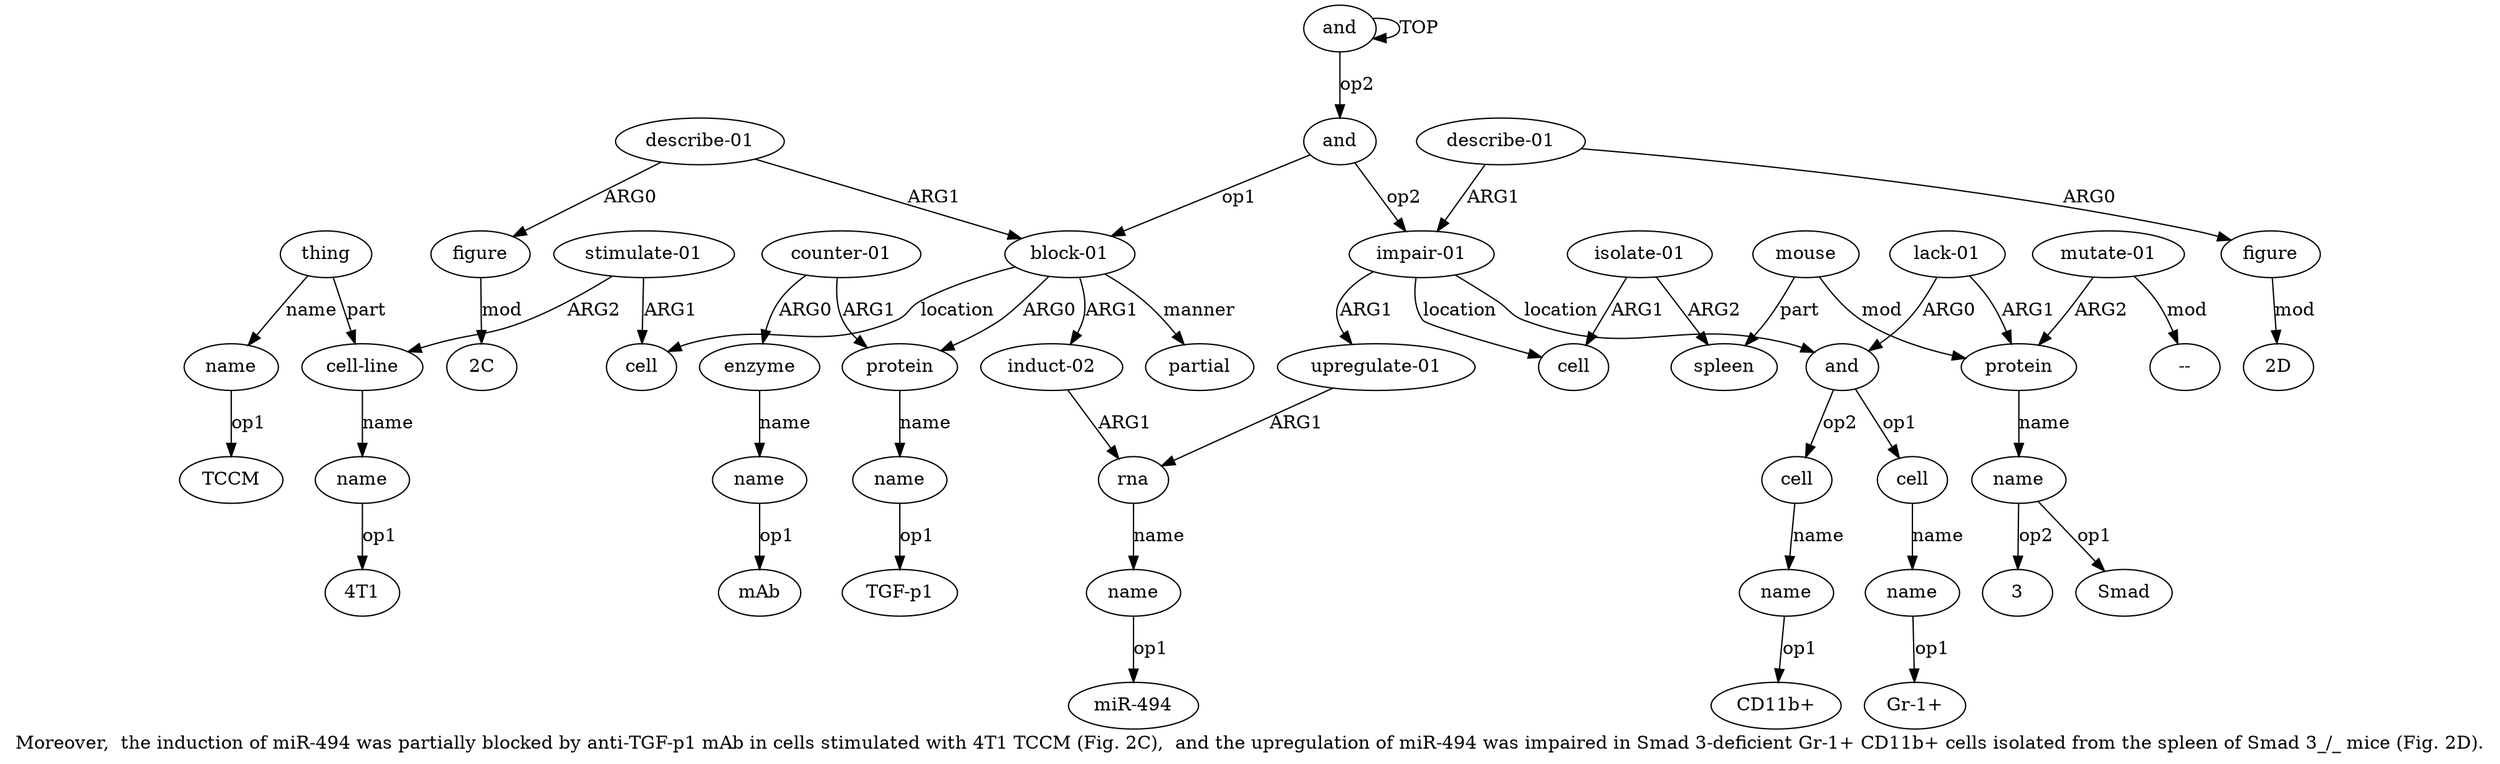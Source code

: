digraph  {
	graph [label="Moreover,  the induction of miR-494 was partially blocked by anti-TGF-p1 mAb in cells stimulated with 4T1 TCCM (Fig. 2C),  and the \
upregulation of miR-494 was impaired in Smad 3-deficient Gr-1+ CD11b+ cells isolated from the spleen of Smad 3_/_ mice (Fig. 2D)\
."];
	node [label="\N"];
	a20	 [color=black,
		gold_ind=20,
		gold_label="impair-01",
		label="impair-01",
		test_ind=20,
		test_label="impair-01"];
	a21	 [color=black,
		gold_ind=21,
		gold_label="upregulate-01",
		label="upregulate-01",
		test_ind=21,
		test_label="upregulate-01"];
	a20 -> a21 [key=0,
	color=black,
	gold_label=ARG1,
	label=ARG1,
	test_label=ARG1];
a22 [color=black,
	gold_ind=22,
	gold_label=cell,
	label=cell,
	test_ind=22,
	test_label=cell];
a20 -> a22 [key=0,
color=black,
gold_label=location,
label=location,
test_label=location];
a31 [color=black,
gold_ind=31,
gold_label=and,
label=and,
test_ind=31,
test_label=and];
a20 -> a31 [key=0,
color=black,
gold_label=location,
label=location,
test_label=location];
a9 [color=black,
gold_ind=9,
gold_label=rna,
label=rna,
test_ind=9,
test_label=rna];
a21 -> a9 [key=0,
color=black,
gold_label=ARG1,
label=ARG1,
test_label=ARG1];
a23 [color=black,
gold_ind=23,
gold_label="isolate-01",
label="isolate-01",
test_ind=23,
test_label="isolate-01"];
a23 -> a22 [key=0,
color=black,
gold_label=ARG1,
label=ARG1,
test_label=ARG1];
a24 [color=black,
gold_ind=24,
gold_label=spleen,
label=spleen,
test_ind=24,
test_label=spleen];
a23 -> a24 [key=0,
color=black,
gold_label=ARG2,
label=ARG2,
test_label=ARG2];
a25 [color=black,
gold_ind=25,
gold_label=mouse,
label=mouse,
test_ind=25,
test_label=mouse];
a25 -> a24 [key=0,
color=black,
gold_label=part,
label=part,
test_label=part];
a26 [color=black,
gold_ind=26,
gold_label=protein,
label=protein,
test_ind=26,
test_label=protein];
a25 -> a26 [key=0,
color=black,
gold_label=mod,
label=mod,
test_label=mod];
a27 [color=black,
gold_ind=27,
gold_label=name,
label=name,
test_ind=27,
test_label=name];
a26 -> a27 [key=0,
color=black,
gold_label=name,
label=name,
test_label=name];
"a27 3" [color=black,
gold_ind=-1,
gold_label=3,
label=3,
test_ind=-1,
test_label=3];
a27 -> "a27 3" [key=0,
color=black,
gold_label=op2,
label=op2,
test_label=op2];
"a27 Smad" [color=black,
gold_ind=-1,
gold_label=Smad,
label=Smad,
test_ind=-1,
test_label=Smad];
a27 -> "a27 Smad" [key=0,
color=black,
gold_label=op1,
label=op1,
test_label=op1];
a28 [color=black,
gold_ind=28,
gold_label="mutate-01",
label="mutate-01",
test_ind=28,
test_label="mutate-01"];
a28 -> a26 [key=0,
color=black,
gold_label=ARG2,
label=ARG2,
test_label=ARG2];
"a28 --" [color=black,
gold_ind=-1,
gold_label="--",
label="--",
test_ind=-1,
test_label="--"];
a28 -> "a28 --" [key=0,
color=black,
gold_label=mod,
label=mod,
test_label=mod];
a29 [color=black,
gold_ind=29,
gold_label="describe-01",
label="describe-01",
test_ind=29,
test_label="describe-01"];
a29 -> a20 [key=0,
color=black,
gold_label=ARG1,
label=ARG1,
test_label=ARG1];
a30 [color=black,
gold_ind=30,
gold_label=figure,
label=figure,
test_ind=30,
test_label=figure];
a29 -> a30 [key=0,
color=black,
gold_label=ARG0,
label=ARG0,
test_label=ARG0];
a34 [color=black,
gold_ind=34,
gold_label=cell,
label=cell,
test_ind=34,
test_label=cell];
a31 -> a34 [key=0,
color=black,
gold_label=op2,
label=op2,
test_label=op2];
a32 [color=black,
gold_ind=32,
gold_label=cell,
label=cell,
test_ind=32,
test_label=cell];
a31 -> a32 [key=0,
color=black,
gold_label=op1,
label=op1,
test_label=op1];
"a17 TCCM" [color=black,
gold_ind=-1,
gold_label=TCCM,
label=TCCM,
test_ind=-1,
test_label=TCCM];
"a30 2D" [color=black,
gold_ind=-1,
gold_label="2D",
label="2D",
test_ind=-1,
test_label="2D"];
a30 -> "a30 2D" [key=0,
color=black,
gold_label=mod,
label=mod,
test_label=mod];
a36 [color=black,
gold_ind=36,
gold_label="lack-01",
label="lack-01",
test_ind=36,
test_label="lack-01"];
a36 -> a26 [key=0,
color=black,
gold_label=ARG1,
label=ARG1,
test_label=ARG1];
a36 -> a31 [key=0,
color=black,
gold_label=ARG0,
label=ARG0,
test_label=ARG0];
a33 [color=black,
gold_ind=33,
gold_label=name,
label=name,
test_ind=33,
test_label=name];
"a33 Gr-1+" [color=black,
gold_ind=-1,
gold_label="Gr-1+",
label="Gr-1+",
test_ind=-1,
test_label="Gr-1+"];
a33 -> "a33 Gr-1+" [key=0,
color=black,
gold_label=op1,
label=op1,
test_label=op1];
a35 [color=black,
gold_ind=35,
gold_label=name,
label=name,
test_ind=35,
test_label=name];
"a35 CD11b+" [color=black,
gold_ind=-1,
gold_label="CD11b+",
label="CD11b+",
test_ind=-1,
test_label="CD11b+"];
a35 -> "a35 CD11b+" [key=0,
color=black,
gold_label=op1,
label=op1,
test_label=op1];
a34 -> a35 [key=0,
color=black,
gold_label=name,
label=name,
test_label=name];
a32 -> a33 [key=0,
color=black,
gold_label=name,
label=name,
test_label=name];
a15 [color=black,
gold_ind=15,
gold_label=name,
label=name,
test_ind=15,
test_label=name];
"a15 4T1" [color=black,
gold_ind=-1,
gold_label="4T1",
label="4T1",
test_ind=-1,
test_label="4T1"];
a15 -> "a15 4T1" [key=0,
color=black,
gold_label=op1,
label=op1,
test_label=op1];
a14 [color=black,
gold_ind=14,
gold_label="cell-line",
label="cell-line",
test_ind=14,
test_label="cell-line"];
a14 -> a15 [key=0,
color=black,
gold_label=name,
label=name,
test_label=name];
a17 [color=black,
gold_ind=17,
gold_label=name,
label=name,
test_ind=17,
test_label=name];
a17 -> "a17 TCCM" [key=0,
color=black,
gold_label=op1,
label=op1,
test_label=op1];
a16 [color=black,
gold_ind=16,
gold_label=thing,
label=thing,
test_ind=16,
test_label=thing];
a16 -> a14 [key=0,
color=black,
gold_label=part,
label=part,
test_label=part];
a16 -> a17 [key=0,
color=black,
gold_label=name,
label=name,
test_label=name];
a11 [color=black,
gold_ind=11,
gold_label=partial,
label=partial,
test_ind=11,
test_label=partial];
a10 [color=black,
gold_ind=10,
gold_label=name,
label=name,
test_ind=10,
test_label=name];
"a10 miR-494" [color=black,
gold_ind=-1,
gold_label="miR-494",
label="miR-494",
test_ind=-1,
test_label="miR-494"];
a10 -> "a10 miR-494" [key=0,
color=black,
gold_label=op1,
label=op1,
test_label=op1];
a13 [color=black,
gold_ind=13,
gold_label="stimulate-01",
label="stimulate-01",
test_ind=13,
test_label="stimulate-01"];
a13 -> a14 [key=0,
color=black,
gold_label=ARG2,
label=ARG2,
test_label=ARG2];
a12 [color=black,
gold_ind=12,
gold_label=cell,
label=cell,
test_ind=12,
test_label=cell];
a13 -> a12 [key=0,
color=black,
gold_label=ARG1,
label=ARG1,
test_label=ARG1];
a19 [color=black,
gold_ind=19,
gold_label=figure,
label=figure,
test_ind=19,
test_label=figure];
"a19 2C" [color=black,
gold_ind=-1,
gold_label="2C",
label="2C",
test_ind=-1,
test_label="2C"];
a19 -> "a19 2C" [key=0,
color=black,
gold_label=mod,
label=mod,
test_label=mod];
a18 [color=black,
gold_ind=18,
gold_label="describe-01",
label="describe-01",
test_ind=18,
test_label="describe-01"];
a18 -> a19 [key=0,
color=black,
gold_label=ARG0,
label=ARG0,
test_label=ARG0];
a2 [color=black,
gold_ind=2,
gold_label="block-01",
label="block-01",
test_ind=2,
test_label="block-01"];
a18 -> a2 [key=0,
color=black,
gold_label=ARG1,
label=ARG1,
test_label=ARG1];
a1 [color=black,
gold_ind=1,
gold_label=and,
label=and,
test_ind=1,
test_label=and];
a1 -> a20 [key=0,
color=black,
gold_label=op2,
label=op2,
test_label=op2];
a1 -> a2 [key=0,
color=black,
gold_label=op1,
label=op1,
test_label=op1];
a0 [color=black,
gold_ind=0,
gold_label=and,
label=and,
test_ind=0,
test_label=and];
a0 -> a1 [key=0,
color=black,
gold_label=op2,
label=op2,
test_label=op2];
a0 -> a0 [key=0,
color=black,
gold_label=TOP,
label=TOP,
test_label=TOP];
a3 [color=black,
gold_ind=3,
gold_label=protein,
label=protein,
test_ind=3,
test_label=protein];
a4 [color=black,
gold_ind=4,
gold_label=name,
label=name,
test_ind=4,
test_label=name];
a3 -> a4 [key=0,
color=black,
gold_label=name,
label=name,
test_label=name];
a2 -> a11 [key=0,
color=black,
gold_label=manner,
label=manner,
test_label=manner];
a2 -> a12 [key=0,
color=black,
gold_label=location,
label=location,
test_label=location];
a2 -> a3 [key=0,
color=black,
gold_label=ARG0,
label=ARG0,
test_label=ARG0];
a8 [color=black,
gold_ind=8,
gold_label="induct-02",
label="induct-02",
test_ind=8,
test_label="induct-02"];
a2 -> a8 [key=0,
color=black,
gold_label=ARG1,
label=ARG1,
test_label=ARG1];
a5 [color=black,
gold_ind=5,
gold_label="counter-01",
label="counter-01",
test_ind=5,
test_label="counter-01"];
a5 -> a3 [key=0,
color=black,
gold_label=ARG1,
label=ARG1,
test_label=ARG1];
a6 [color=black,
gold_ind=6,
gold_label=enzyme,
label=enzyme,
test_ind=6,
test_label=enzyme];
a5 -> a6 [key=0,
color=black,
gold_label=ARG0,
label=ARG0,
test_label=ARG0];
"a4 TGF-p1" [color=black,
gold_ind=-1,
gold_label="TGF-p1",
label="TGF-p1",
test_ind=-1,
test_label="TGF-p1"];
a4 -> "a4 TGF-p1" [key=0,
color=black,
gold_label=op1,
label=op1,
test_label=op1];
a7 [color=black,
gold_ind=7,
gold_label=name,
label=name,
test_ind=7,
test_label=name];
"a7 mAb" [color=black,
gold_ind=-1,
gold_label=mAb,
label=mAb,
test_ind=-1,
test_label=mAb];
a7 -> "a7 mAb" [key=0,
color=black,
gold_label=op1,
label=op1,
test_label=op1];
a6 -> a7 [key=0,
color=black,
gold_label=name,
label=name,
test_label=name];
a9 -> a10 [key=0,
color=black,
gold_label=name,
label=name,
test_label=name];
a8 -> a9 [key=0,
color=black,
gold_label=ARG1,
label=ARG1,
test_label=ARG1];
}
